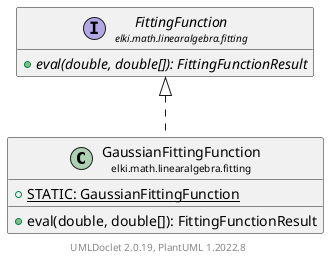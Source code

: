 @startuml
    remove .*\.(Instance|Par|Parameterizer|Factory)$
    set namespaceSeparator none
    hide empty fields
    hide empty methods

    class "<size:14>GaussianFittingFunction\n<size:10>elki.math.linearalgebra.fitting" as elki.math.linearalgebra.fitting.GaussianFittingFunction [[GaussianFittingFunction.html]] {
        {static} +STATIC: GaussianFittingFunction
        +eval(double, double[]): FittingFunctionResult
    }

    interface "<size:14>FittingFunction\n<size:10>elki.math.linearalgebra.fitting" as elki.math.linearalgebra.fitting.FittingFunction [[FittingFunction.html]] {
        {abstract} +eval(double, double[]): FittingFunctionResult
    }

    elki.math.linearalgebra.fitting.FittingFunction <|.. elki.math.linearalgebra.fitting.GaussianFittingFunction

    center footer UMLDoclet 2.0.19, PlantUML 1.2022.8
@enduml
